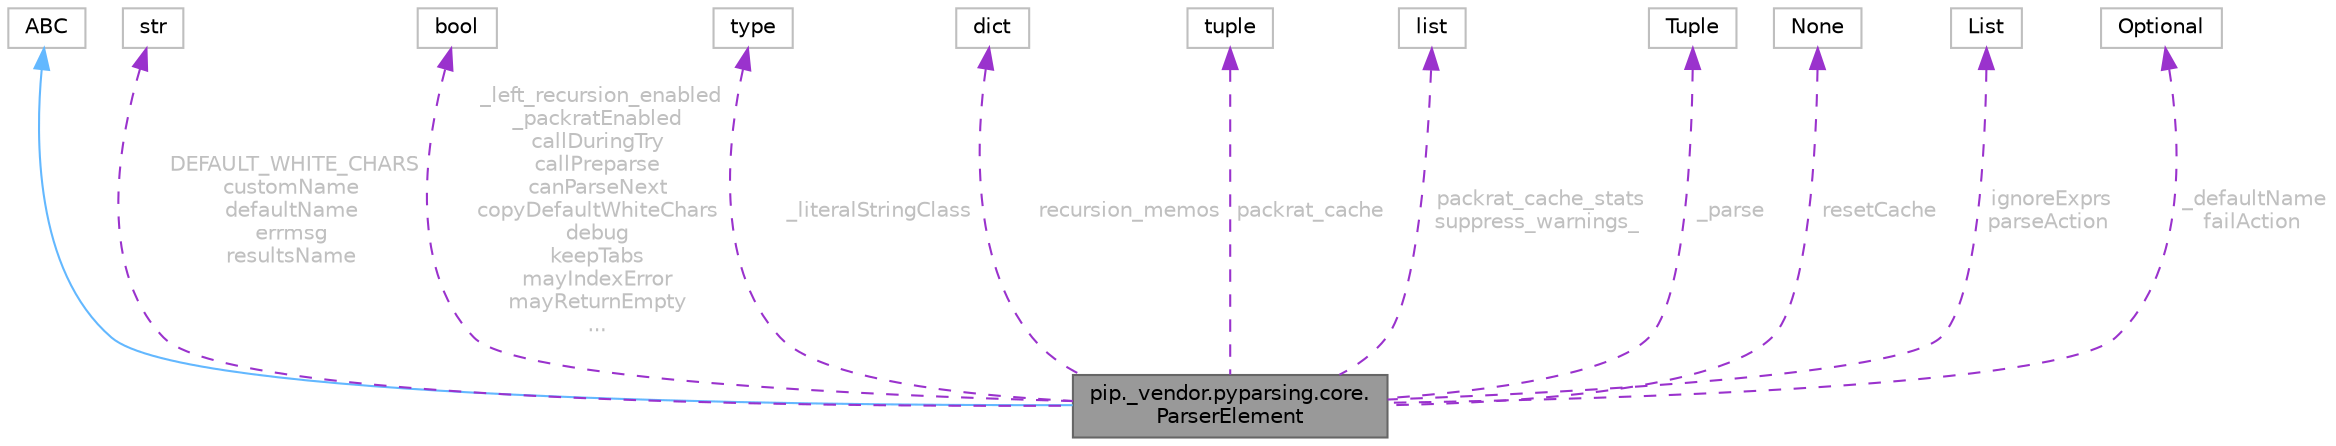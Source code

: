 digraph "pip._vendor.pyparsing.core.ParserElement"
{
 // LATEX_PDF_SIZE
  bgcolor="transparent";
  edge [fontname=Helvetica,fontsize=10,labelfontname=Helvetica,labelfontsize=10];
  node [fontname=Helvetica,fontsize=10,shape=box,height=0.2,width=0.4];
  Node1 [id="Node000001",label="pip._vendor.pyparsing.core.\lParserElement",height=0.2,width=0.4,color="gray40", fillcolor="grey60", style="filled", fontcolor="black",tooltip=" "];
  Node2 -> Node1 [id="edge12_Node000001_Node000002",dir="back",color="steelblue1",style="solid",tooltip=" "];
  Node2 [id="Node000002",label="ABC",height=0.2,width=0.4,color="grey75", fillcolor="white", style="filled",URL="$dd/d9b/classABC.html",tooltip=" "];
  Node3 -> Node1 [id="edge13_Node000001_Node000003",dir="back",color="darkorchid3",style="dashed",tooltip=" ",label=" DEFAULT_WHITE_CHARS\ncustomName\ndefaultName\nerrmsg\nresultsName",fontcolor="grey" ];
  Node3 [id="Node000003",label="str",height=0.2,width=0.4,color="grey75", fillcolor="white", style="filled",tooltip=" "];
  Node4 -> Node1 [id="edge14_Node000001_Node000004",dir="back",color="darkorchid3",style="dashed",tooltip=" ",label=" _left_recursion_enabled\n_packratEnabled\ncallDuringTry\ncallPreparse\ncanParseNext\ncopyDefaultWhiteChars\ndebug\nkeepTabs\nmayIndexError\nmayReturnEmpty\n...",fontcolor="grey" ];
  Node4 [id="Node000004",label="bool",height=0.2,width=0.4,color="grey75", fillcolor="white", style="filled",tooltip=" "];
  Node5 -> Node1 [id="edge15_Node000001_Node000005",dir="back",color="darkorchid3",style="dashed",tooltip=" ",label=" _literalStringClass",fontcolor="grey" ];
  Node5 [id="Node000005",label="type",height=0.2,width=0.4,color="grey75", fillcolor="white", style="filled",tooltip=" "];
  Node6 -> Node1 [id="edge16_Node000001_Node000006",dir="back",color="darkorchid3",style="dashed",tooltip=" ",label=" recursion_memos",fontcolor="grey" ];
  Node6 [id="Node000006",label="dict",height=0.2,width=0.4,color="grey75", fillcolor="white", style="filled",tooltip=" "];
  Node7 -> Node1 [id="edge17_Node000001_Node000007",dir="back",color="darkorchid3",style="dashed",tooltip=" ",label=" packrat_cache",fontcolor="grey" ];
  Node7 [id="Node000007",label="tuple",height=0.2,width=0.4,color="grey75", fillcolor="white", style="filled",tooltip=" "];
  Node8 -> Node1 [id="edge18_Node000001_Node000008",dir="back",color="darkorchid3",style="dashed",tooltip=" ",label=" packrat_cache_stats\nsuppress_warnings_",fontcolor="grey" ];
  Node8 [id="Node000008",label="list",height=0.2,width=0.4,color="grey75", fillcolor="white", style="filled",tooltip=" "];
  Node9 -> Node1 [id="edge19_Node000001_Node000009",dir="back",color="darkorchid3",style="dashed",tooltip=" ",label=" _parse",fontcolor="grey" ];
  Node9 [id="Node000009",label="Tuple",height=0.2,width=0.4,color="grey75", fillcolor="white", style="filled",tooltip=" "];
  Node10 -> Node1 [id="edge20_Node000001_Node000010",dir="back",color="darkorchid3",style="dashed",tooltip=" ",label=" resetCache",fontcolor="grey" ];
  Node10 [id="Node000010",label="None",height=0.2,width=0.4,color="grey75", fillcolor="white", style="filled",tooltip=" "];
  Node11 -> Node1 [id="edge21_Node000001_Node000011",dir="back",color="darkorchid3",style="dashed",tooltip=" ",label=" ignoreExprs\nparseAction",fontcolor="grey" ];
  Node11 [id="Node000011",label="List",height=0.2,width=0.4,color="grey75", fillcolor="white", style="filled",tooltip=" "];
  Node12 -> Node1 [id="edge22_Node000001_Node000012",dir="back",color="darkorchid3",style="dashed",tooltip=" ",label=" _defaultName\nfailAction",fontcolor="grey" ];
  Node12 [id="Node000012",label="Optional",height=0.2,width=0.4,color="grey75", fillcolor="white", style="filled",tooltip=" "];
}
